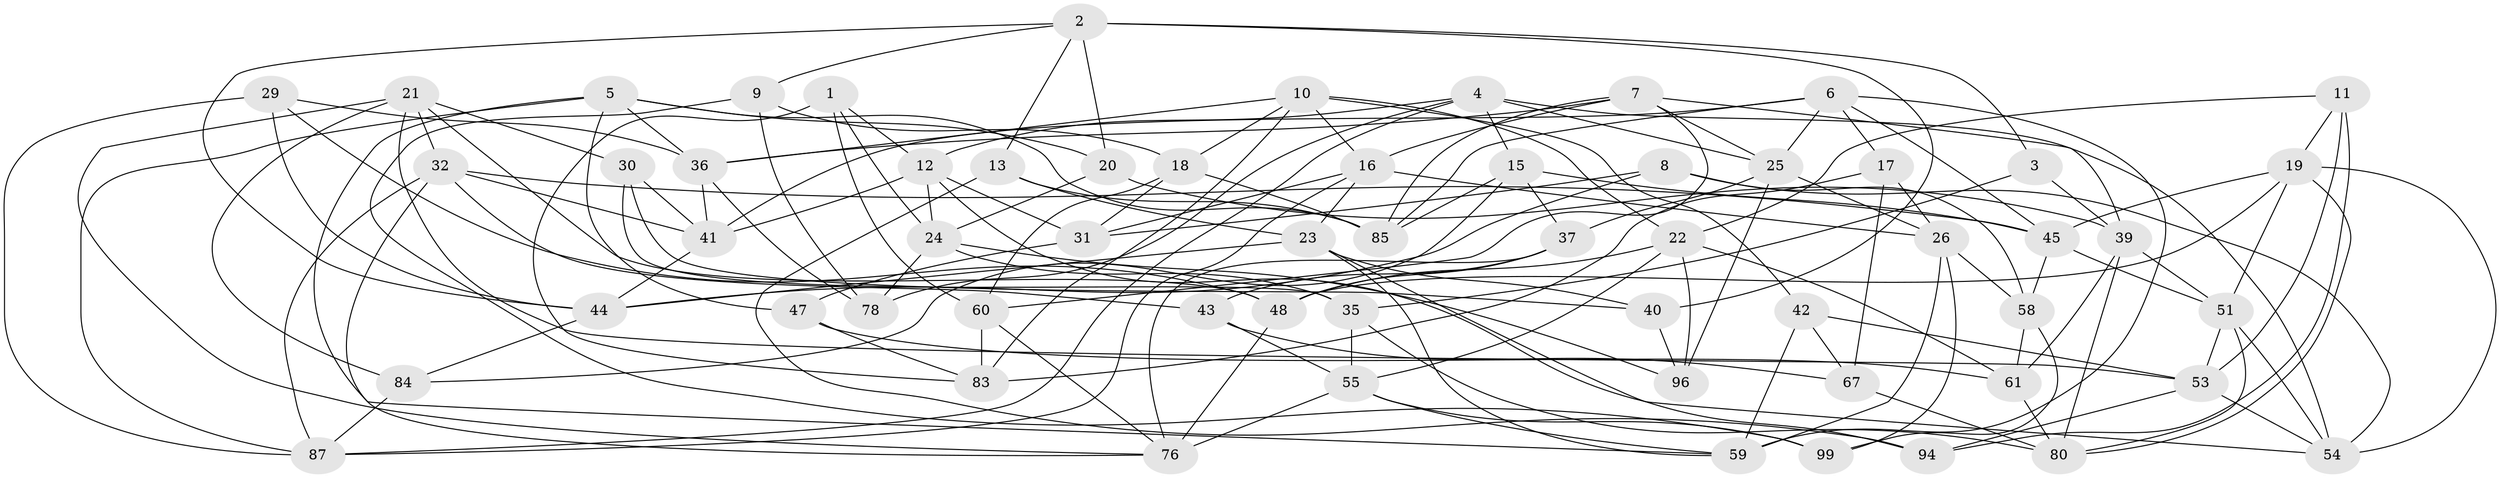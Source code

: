// original degree distribution, {4: 1.0}
// Generated by graph-tools (version 1.1) at 2025/11/02/21/25 10:11:17]
// undirected, 60 vertices, 155 edges
graph export_dot {
graph [start="1"]
  node [color=gray90,style=filled];
  1;
  2 [super="+49"];
  3;
  4 [super="+70"];
  5 [super="+34"];
  6 [super="+65"];
  7 [super="+72"];
  8;
  9;
  10 [super="+88"];
  11;
  12 [super="+14"];
  13;
  15 [super="+62"];
  16 [super="+73"];
  17;
  18 [super="+68"];
  19 [super="+46"];
  20;
  21 [super="+64"];
  22 [super="+97"];
  23 [super="+33"];
  24 [super="+56"];
  25 [super="+27"];
  26 [super="+28"];
  29;
  30;
  31 [super="+52"];
  32 [super="+98"];
  35 [super="+38"];
  36 [super="+74"];
  37 [super="+57"];
  39 [super="+69"];
  40;
  41 [super="+82"];
  42;
  43;
  44 [super="+79"];
  45 [super="+95"];
  47;
  48 [super="+50"];
  51 [super="+63"];
  53 [super="+75"];
  54 [super="+81"];
  55 [super="+92"];
  58 [super="+66"];
  59 [super="+77"];
  60 [super="+71"];
  61 [super="+89"];
  67;
  76 [super="+100"];
  78;
  80 [super="+90"];
  83 [super="+91"];
  84;
  85 [super="+86"];
  87 [super="+93"];
  94;
  96;
  99;
  1 -- 83;
  1 -- 12;
  1 -- 24;
  1 -- 60;
  2 -- 40;
  2 -- 20;
  2 -- 3;
  2 -- 9;
  2 -- 44;
  2 -- 13;
  3 -- 39;
  3 -- 35 [weight=2];
  4 -- 54;
  4 -- 87;
  4 -- 12;
  4 -- 78;
  4 -- 15;
  4 -- 25;
  5 -- 20;
  5 -- 47;
  5 -- 36;
  5 -- 85;
  5 -- 87;
  5 -- 59;
  6 -- 45;
  6 -- 17;
  6 -- 41;
  6 -- 59;
  6 -- 85;
  6 -- 25;
  7 -- 60;
  7 -- 16;
  7 -- 25;
  7 -- 85;
  7 -- 39;
  7 -- 36;
  8 -- 58;
  8 -- 54;
  8 -- 31;
  8 -- 44;
  9 -- 99;
  9 -- 78;
  9 -- 18;
  10 -- 83;
  10 -- 22;
  10 -- 18;
  10 -- 16;
  10 -- 42;
  10 -- 36;
  11 -- 94;
  11 -- 19;
  11 -- 22;
  11 -- 53;
  12 -- 54;
  12 -- 41;
  12 -- 24;
  12 -- 31;
  13 -- 94;
  13 -- 85;
  13 -- 23;
  15 -- 45;
  15 -- 37 [weight=2];
  15 -- 85;
  15 -- 84;
  16 -- 31;
  16 -- 87;
  16 -- 26;
  16 -- 23;
  17 -- 67;
  17 -- 26;
  17 -- 83;
  18 -- 31 [weight=2];
  18 -- 85;
  18 -- 60;
  19 -- 54;
  19 -- 45;
  19 -- 48;
  19 -- 51;
  19 -- 80;
  20 -- 24;
  20 -- 39;
  21 -- 32;
  21 -- 84;
  21 -- 48;
  21 -- 53;
  21 -- 30;
  21 -- 76;
  22 -- 61;
  22 -- 55;
  22 -- 48;
  22 -- 96;
  23 -- 40;
  23 -- 59;
  23 -- 94;
  23 -- 44;
  24 -- 78;
  24 -- 96;
  24 -- 35;
  25 -- 37;
  25 -- 96;
  25 -- 26;
  26 -- 99;
  26 -- 59;
  26 -- 58;
  29 -- 87;
  29 -- 44;
  29 -- 36;
  29 -- 48;
  30 -- 40;
  30 -- 35;
  30 -- 41;
  31 -- 47;
  32 -- 76;
  32 -- 41;
  32 -- 43;
  32 -- 45;
  32 -- 87;
  35 -- 55;
  35 -- 80;
  36 -- 78;
  36 -- 41;
  37 -- 43;
  37 -- 48;
  37 -- 76;
  39 -- 51;
  39 -- 80;
  39 -- 61;
  40 -- 96;
  41 -- 44;
  42 -- 67;
  42 -- 53;
  42 -- 59;
  43 -- 67;
  43 -- 55;
  44 -- 84;
  45 -- 51;
  45 -- 58;
  47 -- 83;
  47 -- 61;
  48 -- 76;
  51 -- 53;
  51 -- 80;
  51 -- 54;
  53 -- 94;
  53 -- 54;
  55 -- 59;
  55 -- 99;
  55 -- 76;
  58 -- 99;
  58 -- 61 [weight=2];
  60 -- 76;
  60 -- 83 [weight=2];
  61 -- 80;
  67 -- 80;
  84 -- 87;
}
